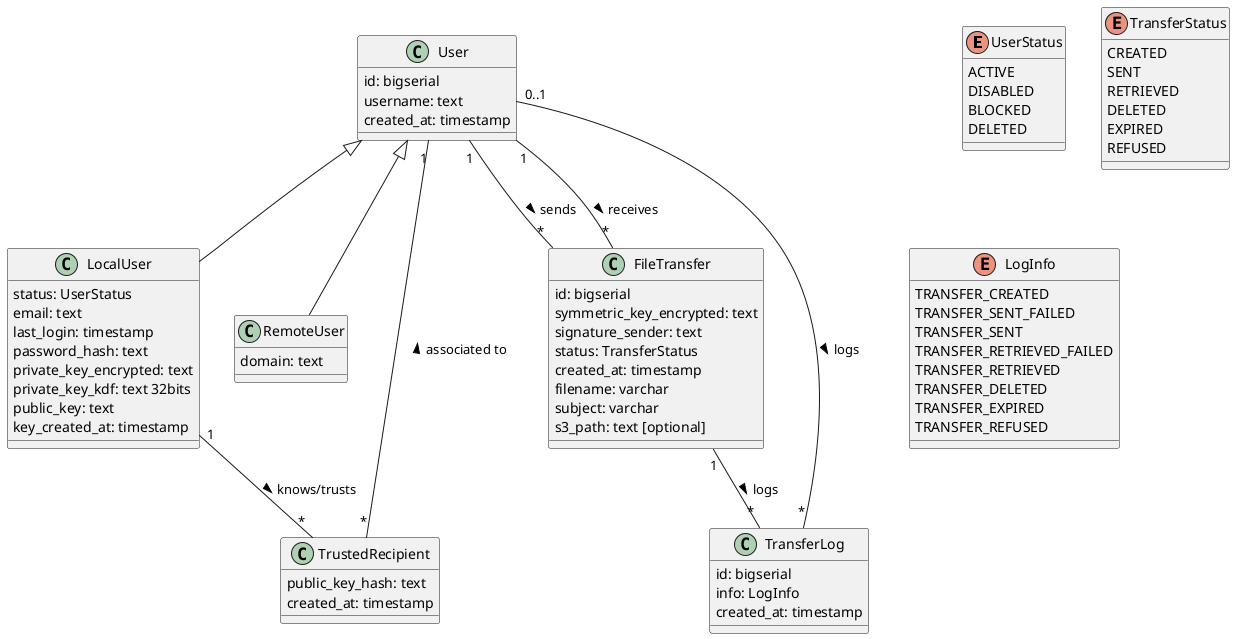 @startuml

enum UserStatus {
    ACTIVE
    DISABLED
    BLOCKED
    DELETED
}

enum TransferStatus {
    CREATED
    SENT
    RETRIEVED
    DELETED
    EXPIRED
    REFUSED
}

enum LogInfo {
    TRANSFER_CREATED
    TRANSFER_SENT_FAILED
    TRANSFER_SENT
    TRANSFER_RETRIEVED_FAILED
    TRANSFER_RETRIEVED
    TRANSFER_DELETED
    TRANSFER_EXPIRED
    TRANSFER_REFUSED
}

class User {
    id: bigserial
    username: text
    created_at: timestamp
}

class LocalUser {
    status: UserStatus
    email: text
    last_login: timestamp
    password_hash: text
    private_key_encrypted: text
    private_key_kdf: text 32bits
    public_key: text
    key_created_at: timestamp
}

class RemoteUser {
    domain: text
}

class FileTransfer {
    id: bigserial
    symmetric_key_encrypted: text
    signature_sender: text
    status: TransferStatus
    created_at: timestamp
    filename: varchar
    subject: varchar
    s3_path: text [optional]
}

class TrustedRecipient {
    public_key_hash: text
    created_at: timestamp
}

class TransferLog {
    id: bigserial
    info: LogInfo
    created_at: timestamp
}

LocalUser -up-|> User
RemoteUser -up-|> User

User "1" -- "*" FileTransfer: sends >
User "1" -- "*" FileTransfer: receives >

LocalUser "1" -- "*" TrustedRecipient: knows/trusts >
TrustedRecipient "*" -- "1" User: associated to >

User "0..1" -- "*" TransferLog: logs >
FileTransfer "1" -- "*" TransferLog: logs >

@enduml